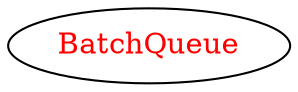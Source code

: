 digraph dependencyGraph {
 concentrate=true;
 ranksep="2.0";
 rankdir="LR"; 
 splines="ortho";
"BatchQueue" [fontcolor="red"];
}